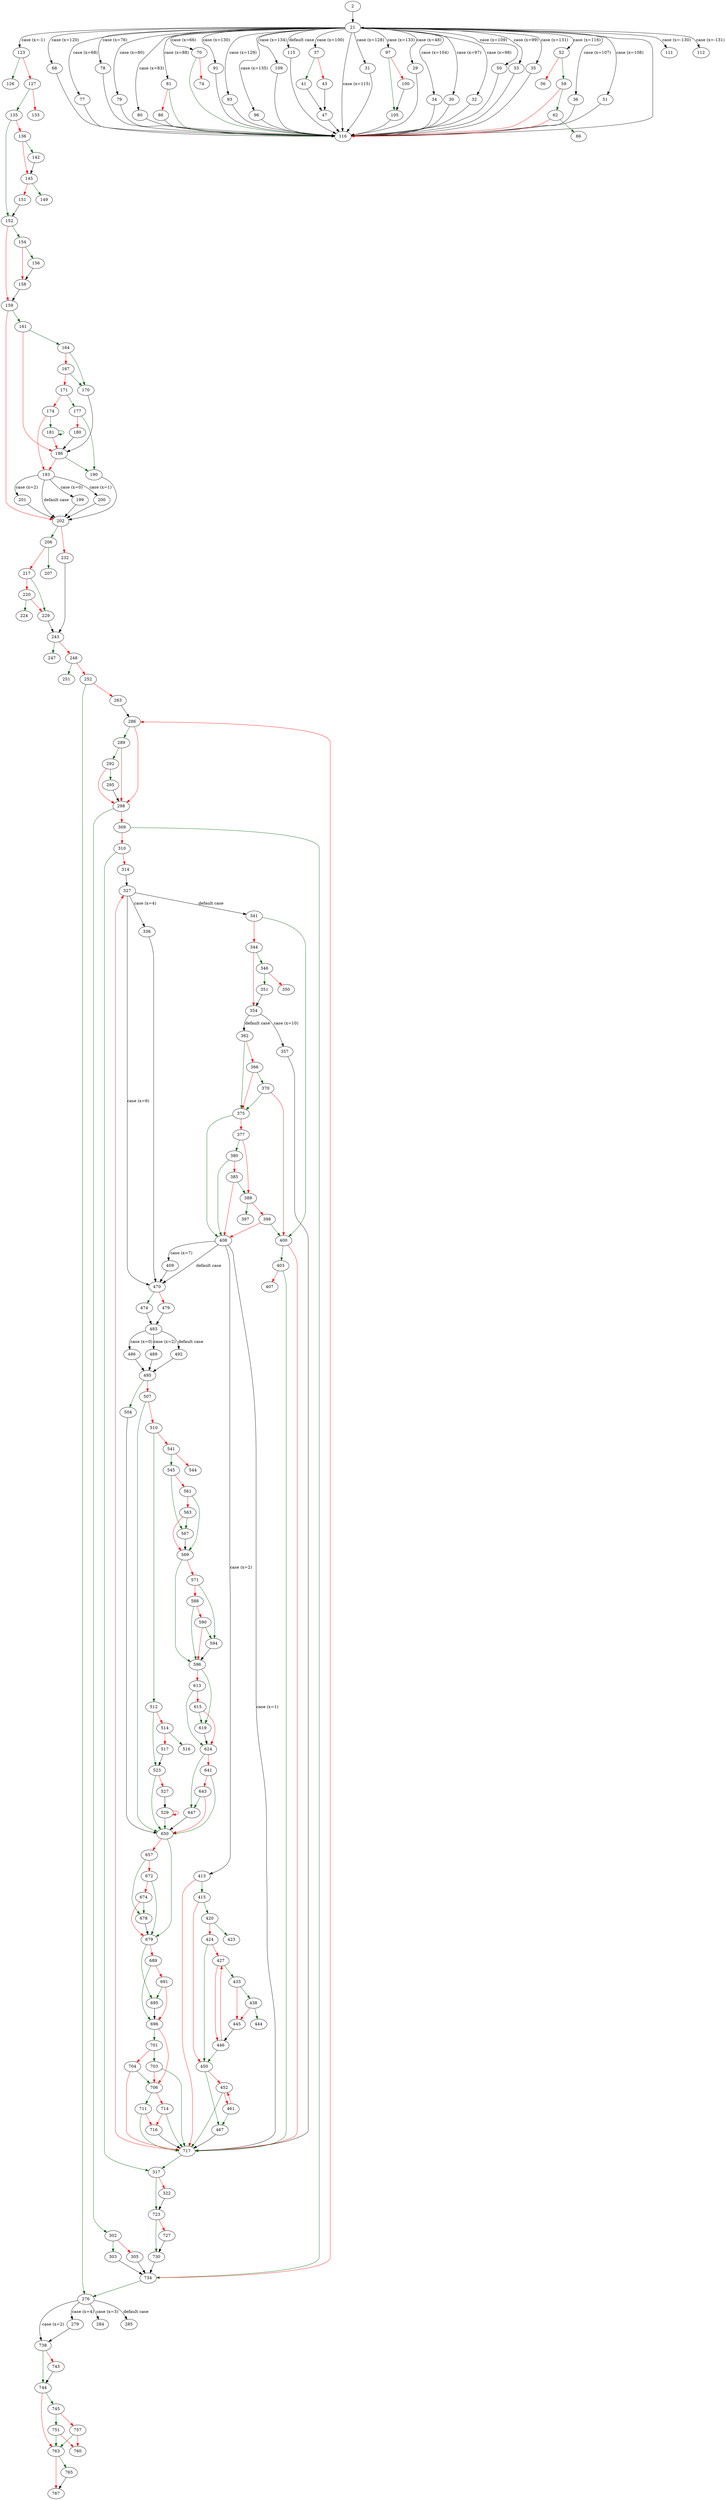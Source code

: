 strict digraph "main" {
	// Node definitions.
	2 [entry=true];
	21;
	123;
	29;
	30;
	31;
	32;
	33;
	34;
	35;
	36;
	37;
	50;
	51;
	116;
	52;
	68;
	70;
	77;
	78;
	79;
	80;
	81;
	91;
	93;
	96;
	97;
	109;
	111;
	112;
	115;
	41;
	43;
	47;
	59;
	56;
	62;
	66;
	74;
	86;
	105;
	100;
	126;
	127;
	135;
	133;
	152;
	136;
	142;
	145;
	149;
	151;
	154;
	159;
	156;
	158;
	161;
	202;
	164;
	186;
	170;
	167;
	171;
	177;
	174;
	181;
	193;
	190;
	180;
	199;
	200;
	201;
	206;
	232;
	207;
	217;
	229;
	220;
	224;
	243;
	247;
	248;
	251;
	252;
	276;
	263;
	286;
	738;
	279;
	284;
	285;
	289;
	298;
	292;
	295;
	302;
	309;
	303;
	305;
	734;
	310;
	317;
	314;
	327;
	723;
	322;
	336;
	470;
	341;
	400;
	344;
	346;
	354;
	351;
	350;
	357;
	362;
	717;
	375;
	366;
	370;
	408;
	377;
	380;
	389;
	385;
	397;
	398;
	403;
	407;
	409;
	413;
	415;
	420;
	450;
	423;
	424;
	427;
	433;
	446;
	438;
	445;
	444;
	467;
	452;
	461;
	474;
	479;
	483;
	486;
	489;
	492;
	495;
	504;
	507;
	650;
	510;
	512;
	541;
	523;
	514;
	516;
	517;
	527;
	529;
	545;
	544;
	567;
	561;
	569;
	563;
	596;
	571;
	594;
	588;
	590;
	619;
	613;
	624;
	615;
	647;
	641;
	643;
	679;
	657;
	678;
	672;
	674;
	695;
	689;
	696;
	691;
	701;
	706;
	703;
	704;
	711;
	714;
	716;
	730;
	727;
	744;
	743;
	745;
	763;
	751;
	757;
	760;
	765;
	767;

	// Edge definitions.
	2 -> 21;
	21 -> 123 [
		cond="case (x=-1)"
		label="case (x=-1)"
	];
	21 -> 29 [
		cond="case (x=48)"
		label="case (x=48)"
	];
	21 -> 30 [
		cond="case (x=97)"
		label="case (x=97)"
	];
	21 -> 31 [
		cond="case (x=128)"
		label="case (x=128)"
	];
	21 -> 32 [
		cond="case (x=98)"
		label="case (x=98)"
	];
	21 -> 33 [
		cond="case (x=99)"
		label="case (x=99)"
	];
	21 -> 34 [
		cond="case (x=104)"
		label="case (x=104)"
	];
	21 -> 35 [
		cond="case (x=131)"
		label="case (x=131)"
	];
	21 -> 36 [
		cond="case (x=107)"
		label="case (x=107)"
	];
	21 -> 37 [
		cond="case (x=100)"
		label="case (x=100)"
	];
	21 -> 50 [
		cond="case (x=109)"
		label="case (x=109)"
	];
	21 -> 51 [
		cond="case (x=108)"
		label="case (x=108)"
	];
	21 -> 116 [
		cond="case (x=115)"
		label="case (x=115)"
	];
	21 -> 52 [
		cond="case (x=116)"
		label="case (x=116)"
	];
	21 -> 68 [
		cond="case (x=120)"
		label="case (x=120)"
	];
	21 -> 70 [
		cond="case (x=66)"
		label="case (x=66)"
	];
	21 -> 77 [
		cond="case (x=68)"
		label="case (x=68)"
	];
	21 -> 78 [
		cond="case (x=76)"
		label="case (x=76)"
	];
	21 -> 79 [
		cond="case (x=80)"
		label="case (x=80)"
	];
	21 -> 80 [
		cond="case (x=83)"
		label="case (x=83)"
	];
	21 -> 81 [
		cond="case (x=88)"
		label="case (x=88)"
	];
	21 -> 91 [
		cond="case (x=130)"
		label="case (x=130)"
	];
	21 -> 93 [
		cond="case (x=129)"
		label="case (x=129)"
	];
	21 -> 96 [
		cond="case (x=135)"
		label="case (x=135)"
	];
	21 -> 97 [
		cond="case (x=133)"
		label="case (x=133)"
	];
	21 -> 109 [
		cond="case (x=134)"
		label="case (x=134)"
	];
	21 -> 111 [
		cond="case (x=-130)"
		label="case (x=-130)"
	];
	21 -> 112 [
		cond="case (x=-131)"
		label="case (x=-131)"
	];
	21 -> 115 [
		cond="default case"
		label="default case"
	];
	123 -> 126 [
		color=darkgreen
		cond=true
	];
	123 -> 127 [
		color=red
		cond=false
	];
	29 -> 116;
	30 -> 116;
	31 -> 116;
	32 -> 116;
	33 -> 116;
	34 -> 116;
	35 -> 116;
	36 -> 116;
	37 -> 41 [
		color=darkgreen
		cond=true
	];
	37 -> 43 [
		color=red
		cond=false
	];
	50 -> 116;
	51 -> 116;
	116 -> 21;
	52 -> 59 [
		color=darkgreen
		cond=true
	];
	52 -> 56 [
		color=red
		cond=false
	];
	68 -> 116;
	70 -> 116 [
		color=darkgreen
		cond=true
	];
	70 -> 74 [
		color=red
		cond=false
	];
	77 -> 116;
	78 -> 116;
	79 -> 116;
	80 -> 116;
	81 -> 116 [
		color=darkgreen
		cond=true
	];
	81 -> 86 [
		color=red
		cond=false
	];
	91 -> 116;
	93 -> 116;
	96 -> 116;
	97 -> 105 [
		color=darkgreen
		cond=true
	];
	97 -> 100 [
		color=red
		cond=false
	];
	109 -> 116;
	115 -> 116;
	41 -> 47;
	43 -> 47;
	47 -> 116;
	59 -> 116 [
		color=red
		cond=false
	];
	59 -> 62 [
		color=darkgreen
		cond=true
	];
	62 -> 116 [
		color=red
		cond=false
	];
	62 -> 66 [
		color=darkgreen
		cond=true
	];
	86 -> 116;
	105 -> 116;
	100 -> 105;
	127 -> 135 [
		color=darkgreen
		cond=true
	];
	127 -> 133 [
		color=red
		cond=false
	];
	135 -> 152 [
		color=darkgreen
		cond=true
	];
	135 -> 136 [
		color=red
		cond=false
	];
	152 -> 154 [
		color=darkgreen
		cond=true
	];
	152 -> 159 [
		color=red
		cond=false
	];
	136 -> 142 [
		color=darkgreen
		cond=true
	];
	136 -> 145 [
		color=red
		cond=false
	];
	142 -> 145;
	145 -> 149 [
		color=darkgreen
		cond=true
	];
	145 -> 151 [
		color=red
		cond=false
	];
	151 -> 152;
	154 -> 156 [
		color=darkgreen
		cond=true
	];
	154 -> 158 [
		color=red
		cond=false
	];
	159 -> 161 [
		color=darkgreen
		cond=true
	];
	159 -> 202 [
		color=red
		cond=false
	];
	156 -> 158;
	158 -> 159;
	161 -> 164 [
		color=darkgreen
		cond=true
	];
	161 -> 186 [
		color=red
		cond=false
	];
	202 -> 206 [
		color=darkgreen
		cond=true
	];
	202 -> 232 [
		color=red
		cond=false
	];
	164 -> 170 [
		color=darkgreen
		cond=true
	];
	164 -> 167 [
		color=red
		cond=false
	];
	186 -> 193 [
		color=red
		cond=false
	];
	186 -> 190 [
		color=darkgreen
		cond=true
	];
	170 -> 186;
	167 -> 170 [
		color=darkgreen
		cond=true
	];
	167 -> 171 [
		color=red
		cond=false
	];
	171 -> 177 [
		color=darkgreen
		cond=true
	];
	171 -> 174 [
		color=red
		cond=false
	];
	177 -> 190 [
		color=darkgreen
		cond=true
	];
	177 -> 180 [
		color=red
		cond=false
	];
	174 -> 181 [
		color=darkgreen
		cond=true
	];
	174 -> 193 [
		color=red
		cond=false
	];
	181 -> 186 [
		color=red
		cond=false
	];
	181 -> 181 [
		color=darkgreen
		cond=true
	];
	193 -> 202 [
		cond="default case"
		label="default case"
	];
	193 -> 199 [
		cond="case (x=0)"
		label="case (x=0)"
	];
	193 -> 200 [
		cond="case (x=1)"
		label="case (x=1)"
	];
	193 -> 201 [
		cond="case (x=2)"
		label="case (x=2)"
	];
	190 -> 202;
	180 -> 186;
	199 -> 202;
	200 -> 202;
	201 -> 202;
	206 -> 207 [
		color=darkgreen
		cond=true
	];
	206 -> 217 [
		color=red
		cond=false
	];
	232 -> 243;
	217 -> 229 [
		color=darkgreen
		cond=true
	];
	217 -> 220 [
		color=red
		cond=false
	];
	229 -> 243;
	220 -> 229 [
		color=red
		cond=false
	];
	220 -> 224 [
		color=darkgreen
		cond=true
	];
	243 -> 247 [
		color=darkgreen
		cond=true
	];
	243 -> 248 [
		color=red
		cond=false
	];
	248 -> 251 [
		color=darkgreen
		cond=true
	];
	248 -> 252 [
		color=red
		cond=false
	];
	252 -> 276 [
		color=darkgreen
		cond=true
	];
	252 -> 263 [
		color=red
		cond=false
	];
	276 -> 738 [
		cond="case (x=2)"
		label="case (x=2)"
	];
	276 -> 279 [
		cond="case (x=4)"
		label="case (x=4)"
	];
	276 -> 284 [
		cond="case (x=3)"
		label="case (x=3)"
	];
	276 -> 285 [
		cond="default case"
		label="default case"
	];
	263 -> 286;
	286 -> 289 [
		color=darkgreen
		cond=true
	];
	286 -> 298 [
		color=red
		cond=false
	];
	738 -> 744 [
		color=darkgreen
		cond=true
	];
	738 -> 743 [
		color=red
		cond=false
	];
	279 -> 738;
	289 -> 298 [
		color=red
		cond=false
	];
	289 -> 292 [
		color=darkgreen
		cond=true
	];
	298 -> 302 [
		color=darkgreen
		cond=true
	];
	298 -> 309 [
		color=red
		cond=false
	];
	292 -> 298 [
		color=red
		cond=false
	];
	292 -> 295 [
		color=darkgreen
		cond=true
	];
	295 -> 298;
	302 -> 303 [
		color=darkgreen
		cond=true
	];
	302 -> 305 [
		color=red
		cond=false
	];
	309 -> 734 [
		color=darkgreen
		cond=true
	];
	309 -> 310 [
		color=red
		cond=false
	];
	303 -> 734;
	305 -> 734;
	734 -> 276 [
		color=darkgreen
		cond=true
	];
	734 -> 286 [
		color=red
		cond=false
	];
	310 -> 317 [
		color=darkgreen
		cond=true
	];
	310 -> 314 [
		color=red
		cond=false
	];
	317 -> 723 [
		color=darkgreen
		cond=true
	];
	317 -> 322 [
		color=red
		cond=false
	];
	314 -> 327;
	327 -> 336 [
		cond="case (x=4)"
		label="case (x=4)"
	];
	327 -> 470 [
		cond="case (x=6)"
		label="case (x=6)"
	];
	327 -> 341 [
		cond="default case"
		label="default case"
	];
	723 -> 730 [
		color=darkgreen
		cond=true
	];
	723 -> 727 [
		color=red
		cond=false
	];
	322 -> 723;
	336 -> 470;
	470 -> 474 [
		color=darkgreen
		cond=true
	];
	470 -> 479 [
		color=red
		cond=false
	];
	341 -> 400 [
		color=darkgreen
		cond=true
	];
	341 -> 344 [
		color=red
		cond=false
	];
	400 -> 717 [
		color=red
		cond=false
	];
	400 -> 403 [
		color=darkgreen
		cond=true
	];
	344 -> 346 [
		color=darkgreen
		cond=true
	];
	344 -> 354 [
		color=red
		cond=false
	];
	346 -> 351 [
		color=darkgreen
		cond=true
	];
	346 -> 350 [
		color=red
		cond=false
	];
	354 -> 357 [
		cond="case (x=10)"
		label="case (x=10)"
	];
	354 -> 362 [
		cond="default case"
		label="default case"
	];
	351 -> 354;
	357 -> 717;
	362 -> 375 [
		color=darkgreen
		cond=true
	];
	362 -> 366 [
		color=red
		cond=false
	];
	717 -> 317 [
		color=darkgreen
		cond=true
	];
	717 -> 327 [
		color=red
		cond=false
	];
	375 -> 408 [
		color=darkgreen
		cond=true
	];
	375 -> 377 [
		color=red
		cond=false
	];
	366 -> 375 [
		color=red
		cond=false
	];
	366 -> 370 [
		color=darkgreen
		cond=true
	];
	370 -> 400 [
		color=red
		cond=false
	];
	370 -> 375 [
		color=darkgreen
		cond=true
	];
	408 -> 470 [
		cond="default case"
		label="default case"
	];
	408 -> 717 [
		cond="case (x=1)"
		label="case (x=1)"
	];
	408 -> 409 [
		cond="case (x=7)"
		label="case (x=7)"
	];
	408 -> 413 [
		cond="case (x=2)"
		label="case (x=2)"
	];
	377 -> 380 [
		color=darkgreen
		cond=true
	];
	377 -> 389 [
		color=red
		cond=false
	];
	380 -> 408 [
		color=darkgreen
		cond=true
	];
	380 -> 385 [
		color=red
		cond=false
	];
	389 -> 397 [
		color=darkgreen
		cond=true
	];
	389 -> 398 [
		color=red
		cond=false
	];
	385 -> 408 [
		color=red
		cond=false
	];
	385 -> 389 [
		color=darkgreen
		cond=true
	];
	398 -> 400 [
		color=darkgreen
		cond=true
	];
	398 -> 408 [
		color=red
		cond=false
	];
	403 -> 717 [
		color=darkgreen
		cond=true
	];
	403 -> 407 [
		color=red
		cond=false
	];
	409 -> 470;
	413 -> 717 [
		color=red
		cond=false
	];
	413 -> 415 [
		color=darkgreen
		cond=true
	];
	415 -> 420 [
		color=darkgreen
		cond=true
	];
	415 -> 450 [
		color=red
		cond=false
	];
	420 -> 423 [
		color=darkgreen
		cond=true
	];
	420 -> 424 [
		color=red
		cond=false
	];
	450 -> 467 [
		color=darkgreen
		cond=true
	];
	450 -> 452 [
		color=red
		cond=false
	];
	424 -> 450 [
		color=darkgreen
		cond=true
	];
	424 -> 427 [
		color=red
		cond=false
	];
	427 -> 433 [
		color=darkgreen
		cond=true
	];
	427 -> 446 [
		color=red
		cond=false
	];
	433 -> 438 [
		color=darkgreen
		cond=true
	];
	433 -> 445 [
		color=red
		cond=false
	];
	446 -> 450 [
		color=darkgreen
		cond=true
	];
	446 -> 427 [
		color=red
		cond=false
	];
	438 -> 445 [
		color=red
		cond=false
	];
	438 -> 444 [
		color=darkgreen
		cond=true
	];
	445 -> 446;
	467 -> 717;
	452 -> 717 [
		color=darkgreen
		cond=true
	];
	452 -> 461 [
		color=red
		cond=false
	];
	461 -> 467 [
		color=darkgreen
		cond=true
	];
	461 -> 452 [
		color=red
		cond=false
	];
	474 -> 483;
	479 -> 483;
	483 -> 486 [
		cond="case (x=0)"
		label="case (x=0)"
	];
	483 -> 489 [
		cond="case (x=2)"
		label="case (x=2)"
	];
	483 -> 492 [
		cond="default case"
		label="default case"
	];
	486 -> 495;
	489 -> 495;
	492 -> 495;
	495 -> 504 [
		color=darkgreen
		cond=true
	];
	495 -> 507 [
		color=red
		cond=false
	];
	504 -> 650;
	507 -> 650 [
		color=darkgreen
		cond=true
	];
	507 -> 510 [
		color=red
		cond=false
	];
	650 -> 679 [
		color=darkgreen
		cond=true
	];
	650 -> 657 [
		color=red
		cond=false
	];
	510 -> 512 [
		color=darkgreen
		cond=true
	];
	510 -> 541 [
		color=red
		cond=false
	];
	512 -> 523 [
		color=darkgreen
		cond=true
	];
	512 -> 514 [
		color=red
		cond=false
	];
	541 -> 545 [
		color=darkgreen
		cond=true
	];
	541 -> 544 [
		color=red
		cond=false
	];
	523 -> 650 [
		color=darkgreen
		cond=true
	];
	523 -> 527 [
		color=red
		cond=false
	];
	514 -> 516 [
		color=darkgreen
		cond=true
	];
	514 -> 517 [
		color=red
		cond=false
	];
	517 -> 523;
	527 -> 529;
	529 -> 650 [
		color=darkgreen
		cond=true
	];
	529 -> 529 [
		color=red
		cond=false
	];
	545 -> 567 [
		color=darkgreen
		cond=true
	];
	545 -> 561 [
		color=red
		cond=false
	];
	567 -> 569;
	561 -> 569 [
		color=darkgreen
		cond=true
	];
	561 -> 563 [
		color=red
		cond=false
	];
	569 -> 596 [
		color=darkgreen
		cond=true
	];
	569 -> 571 [
		color=red
		cond=false
	];
	563 -> 567 [
		color=darkgreen
		cond=true
	];
	563 -> 569 [
		color=red
		cond=false
	];
	596 -> 619 [
		color=darkgreen
		cond=true
	];
	596 -> 613 [
		color=red
		cond=false
	];
	571 -> 594 [
		color=darkgreen
		cond=true
	];
	571 -> 588 [
		color=red
		cond=false
	];
	594 -> 596;
	588 -> 596 [
		color=darkgreen
		cond=true
	];
	588 -> 590 [
		color=red
		cond=false
	];
	590 -> 596 [
		color=red
		cond=false
	];
	590 -> 594 [
		color=darkgreen
		cond=true
	];
	619 -> 624;
	613 -> 624 [
		color=darkgreen
		cond=true
	];
	613 -> 615 [
		color=red
		cond=false
	];
	624 -> 647 [
		color=darkgreen
		cond=true
	];
	624 -> 641 [
		color=red
		cond=false
	];
	615 -> 619 [
		color=darkgreen
		cond=true
	];
	615 -> 624 [
		color=red
		cond=false
	];
	647 -> 650;
	641 -> 650 [
		color=darkgreen
		cond=true
	];
	641 -> 643 [
		color=red
		cond=false
	];
	643 -> 650 [
		color=red
		cond=false
	];
	643 -> 647 [
		color=darkgreen
		cond=true
	];
	679 -> 695 [
		color=darkgreen
		cond=true
	];
	679 -> 689 [
		color=red
		cond=false
	];
	657 -> 678 [
		color=darkgreen
		cond=true
	];
	657 -> 672 [
		color=red
		cond=false
	];
	678 -> 679;
	672 -> 679 [
		color=darkgreen
		cond=true
	];
	672 -> 674 [
		color=red
		cond=false
	];
	674 -> 679 [
		color=red
		cond=false
	];
	674 -> 678 [
		color=darkgreen
		cond=true
	];
	695 -> 696;
	689 -> 696 [
		color=darkgreen
		cond=true
	];
	689 -> 691 [
		color=red
		cond=false
	];
	696 -> 701 [
		color=darkgreen
		cond=true
	];
	696 -> 706 [
		color=red
		cond=false
	];
	691 -> 695 [
		color=darkgreen
		cond=true
	];
	691 -> 696 [
		color=red
		cond=false
	];
	701 -> 703 [
		color=darkgreen
		cond=true
	];
	701 -> 704 [
		color=red
		cond=false
	];
	706 -> 711 [
		color=darkgreen
		cond=true
	];
	706 -> 714 [
		color=red
		cond=false
	];
	703 -> 717 [
		color=darkgreen
		cond=true
	];
	703 -> 706 [
		color=red
		cond=false
	];
	704 -> 717 [
		color=red
		cond=false
	];
	704 -> 706 [
		color=darkgreen
		cond=true
	];
	711 -> 717 [
		color=darkgreen
		cond=true
	];
	711 -> 716 [
		color=red
		cond=false
	];
	714 -> 717 [
		color=darkgreen
		cond=true
	];
	714 -> 716 [
		color=red
		cond=false
	];
	716 -> 717;
	730 -> 734;
	727 -> 730;
	744 -> 745 [
		color=darkgreen
		cond=true
	];
	744 -> 763 [
		color=red
		cond=false
	];
	743 -> 744;
	745 -> 751 [
		color=darkgreen
		cond=true
	];
	745 -> 757 [
		color=red
		cond=false
	];
	763 -> 765 [
		color=darkgreen
		cond=true
	];
	763 -> 767 [
		color=red
		cond=false
	];
	751 -> 763 [
		color=darkgreen
		cond=true
	];
	751 -> 760 [
		color=red
		cond=false
	];
	757 -> 763 [
		color=darkgreen
		cond=true
	];
	757 -> 760 [
		color=red
		cond=false
	];
	765 -> 767;
}